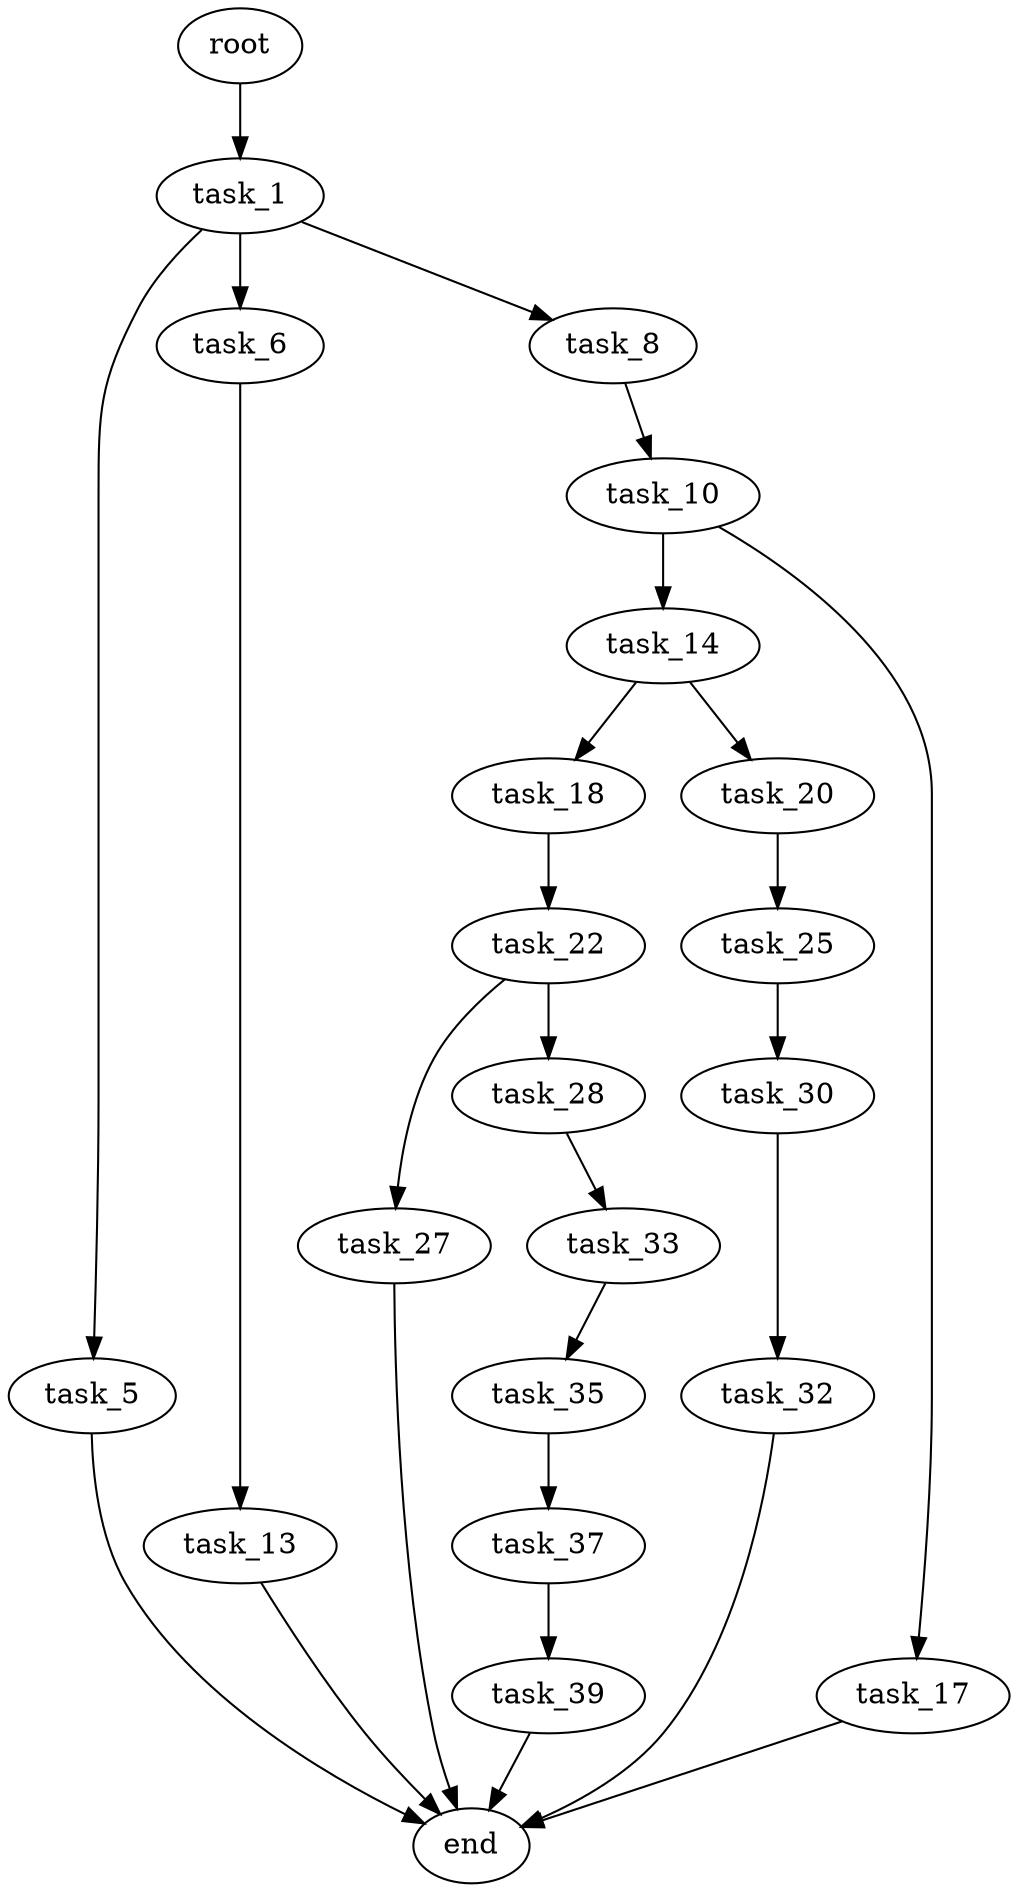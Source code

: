 digraph G {
  root [size="0.000000"];
  task_1 [size="27641960934.000000"];
  task_5 [size="368293445632.000000"];
  task_6 [size="295153777733.000000"];
  task_8 [size="260607307584.000000"];
  end [size="0.000000"];
  task_13 [size="2771547371.000000"];
  task_10 [size="549755813888.000000"];
  task_14 [size="68719476736.000000"];
  task_17 [size="7533845348.000000"];
  task_18 [size="1073741824000.000000"];
  task_20 [size="766212787080.000000"];
  task_22 [size="1073741824000.000000"];
  task_25 [size="425439162123.000000"];
  task_27 [size="380414823584.000000"];
  task_28 [size="134217728000.000000"];
  task_30 [size="3559262168.000000"];
  task_33 [size="782757789696.000000"];
  task_32 [size="185569952636.000000"];
  task_35 [size="782757789696.000000"];
  task_37 [size="7222388189.000000"];
  task_39 [size="7140112330.000000"];

  root -> task_1 [size="1.000000"];
  task_1 -> task_5 [size="679477248.000000"];
  task_1 -> task_6 [size="679477248.000000"];
  task_1 -> task_8 [size="679477248.000000"];
  task_5 -> end [size="1.000000"];
  task_6 -> task_13 [size="411041792.000000"];
  task_8 -> task_10 [size="209715200.000000"];
  task_13 -> end [size="1.000000"];
  task_10 -> task_14 [size="536870912.000000"];
  task_10 -> task_17 [size="536870912.000000"];
  task_14 -> task_18 [size="134217728.000000"];
  task_14 -> task_20 [size="134217728.000000"];
  task_17 -> end [size="1.000000"];
  task_18 -> task_22 [size="838860800.000000"];
  task_20 -> task_25 [size="536870912.000000"];
  task_22 -> task_27 [size="838860800.000000"];
  task_22 -> task_28 [size="838860800.000000"];
  task_25 -> task_30 [size="411041792.000000"];
  task_27 -> end [size="1.000000"];
  task_28 -> task_33 [size="209715200.000000"];
  task_30 -> task_32 [size="411041792.000000"];
  task_33 -> task_35 [size="679477248.000000"];
  task_32 -> end [size="1.000000"];
  task_35 -> task_37 [size="679477248.000000"];
  task_37 -> task_39 [size="679477248.000000"];
  task_39 -> end [size="1.000000"];
}
